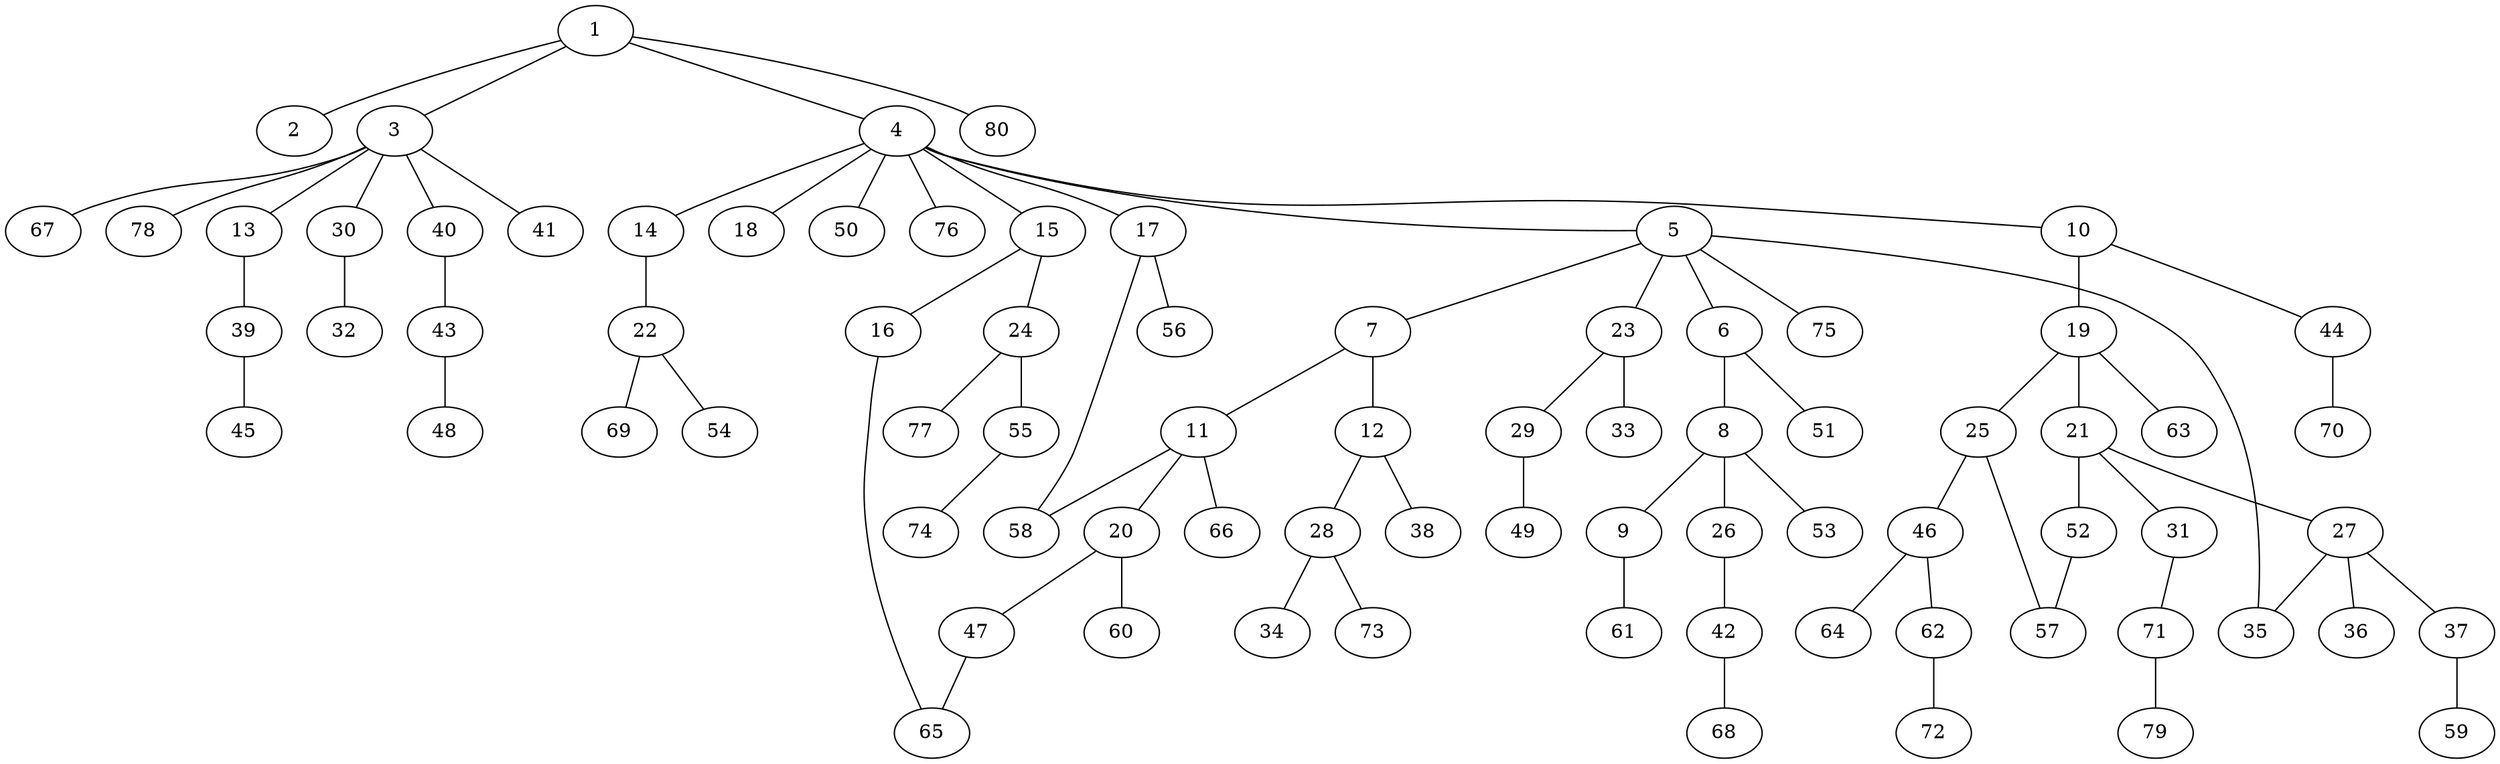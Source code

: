 graph graphname {1--2
1--3
1--4
1--80
3--13
3--30
3--40
3--41
3--67
3--78
4--5
4--10
4--14
4--15
4--17
4--18
4--50
4--76
5--6
5--7
5--23
5--35
5--75
6--8
6--51
7--11
7--12
8--9
8--26
8--53
9--61
10--19
10--44
11--20
11--58
11--66
12--28
12--38
13--39
14--22
15--16
15--24
16--65
17--56
17--58
19--21
19--25
19--63
20--47
20--60
21--27
21--31
21--52
22--54
22--69
23--29
23--33
24--55
24--77
25--46
25--57
26--42
27--35
27--36
27--37
28--34
28--73
29--49
30--32
31--71
37--59
39--45
40--43
42--68
43--48
44--70
46--62
46--64
47--65
52--57
55--74
62--72
71--79
}